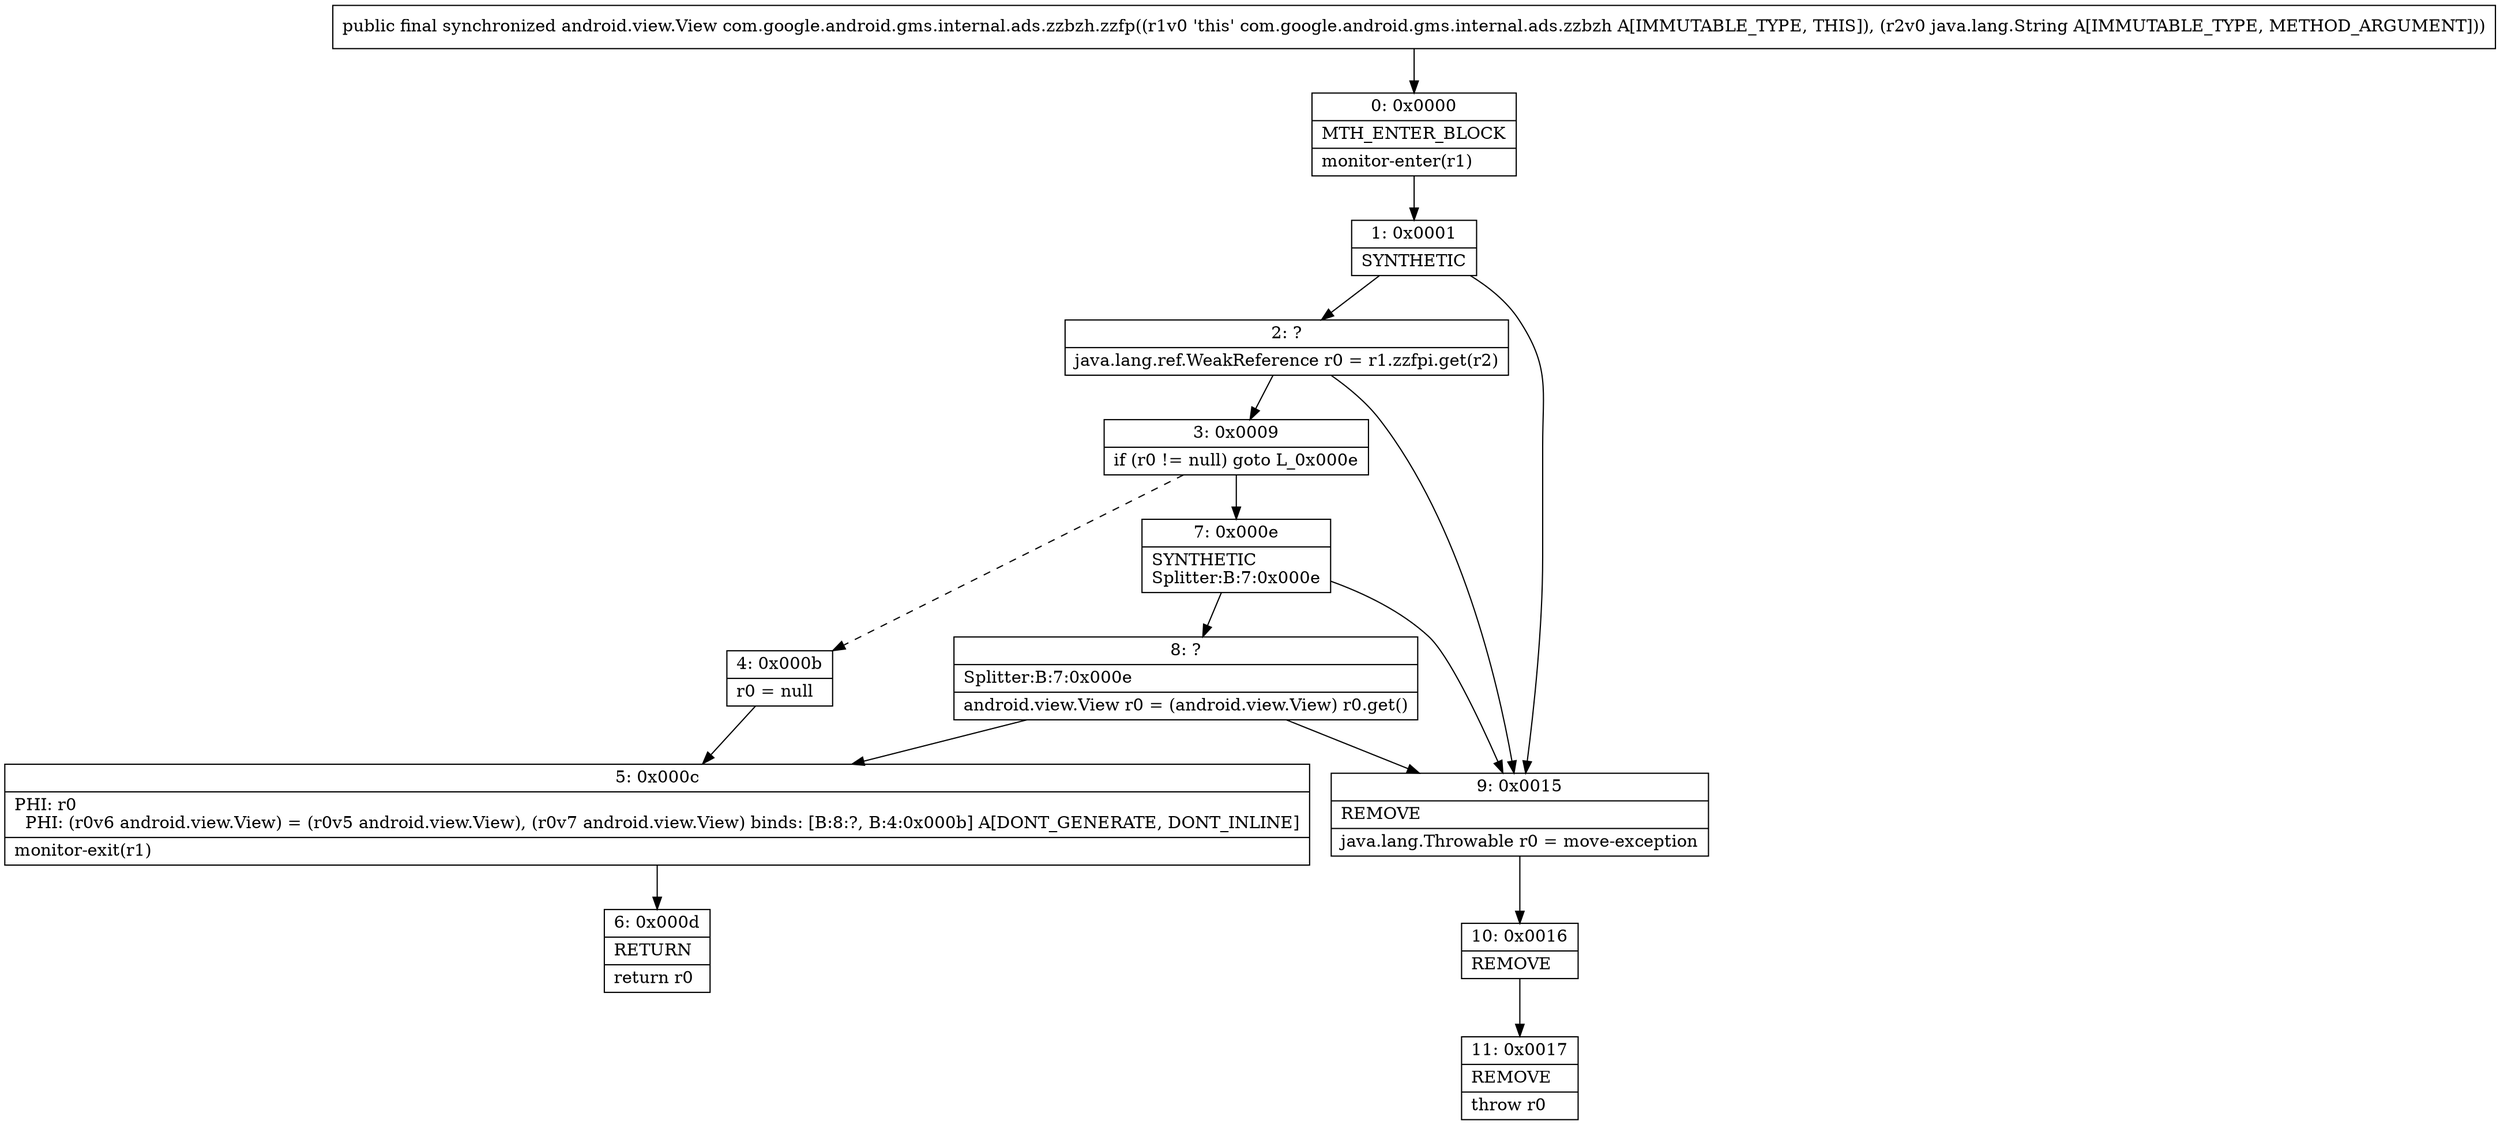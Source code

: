 digraph "CFG forcom.google.android.gms.internal.ads.zzbzh.zzfp(Ljava\/lang\/String;)Landroid\/view\/View;" {
Node_0 [shape=record,label="{0\:\ 0x0000|MTH_ENTER_BLOCK\l|monitor\-enter(r1)\l}"];
Node_1 [shape=record,label="{1\:\ 0x0001|SYNTHETIC\l}"];
Node_2 [shape=record,label="{2\:\ ?|java.lang.ref.WeakReference r0 = r1.zzfpi.get(r2)\l}"];
Node_3 [shape=record,label="{3\:\ 0x0009|if (r0 != null) goto L_0x000e\l}"];
Node_4 [shape=record,label="{4\:\ 0x000b|r0 = null\l}"];
Node_5 [shape=record,label="{5\:\ 0x000c|PHI: r0 \l  PHI: (r0v6 android.view.View) = (r0v5 android.view.View), (r0v7 android.view.View) binds: [B:8:?, B:4:0x000b] A[DONT_GENERATE, DONT_INLINE]\l|monitor\-exit(r1)\l}"];
Node_6 [shape=record,label="{6\:\ 0x000d|RETURN\l|return r0\l}"];
Node_7 [shape=record,label="{7\:\ 0x000e|SYNTHETIC\lSplitter:B:7:0x000e\l}"];
Node_8 [shape=record,label="{8\:\ ?|Splitter:B:7:0x000e\l|android.view.View r0 = (android.view.View) r0.get()\l}"];
Node_9 [shape=record,label="{9\:\ 0x0015|REMOVE\l|java.lang.Throwable r0 = move\-exception\l}"];
Node_10 [shape=record,label="{10\:\ 0x0016|REMOVE\l}"];
Node_11 [shape=record,label="{11\:\ 0x0017|REMOVE\l|throw r0\l}"];
MethodNode[shape=record,label="{public final synchronized android.view.View com.google.android.gms.internal.ads.zzbzh.zzfp((r1v0 'this' com.google.android.gms.internal.ads.zzbzh A[IMMUTABLE_TYPE, THIS]), (r2v0 java.lang.String A[IMMUTABLE_TYPE, METHOD_ARGUMENT])) }"];
MethodNode -> Node_0;
Node_0 -> Node_1;
Node_1 -> Node_2;
Node_1 -> Node_9;
Node_2 -> Node_3;
Node_2 -> Node_9;
Node_3 -> Node_4[style=dashed];
Node_3 -> Node_7;
Node_4 -> Node_5;
Node_5 -> Node_6;
Node_7 -> Node_8;
Node_7 -> Node_9;
Node_8 -> Node_9;
Node_8 -> Node_5;
Node_9 -> Node_10;
Node_10 -> Node_11;
}

